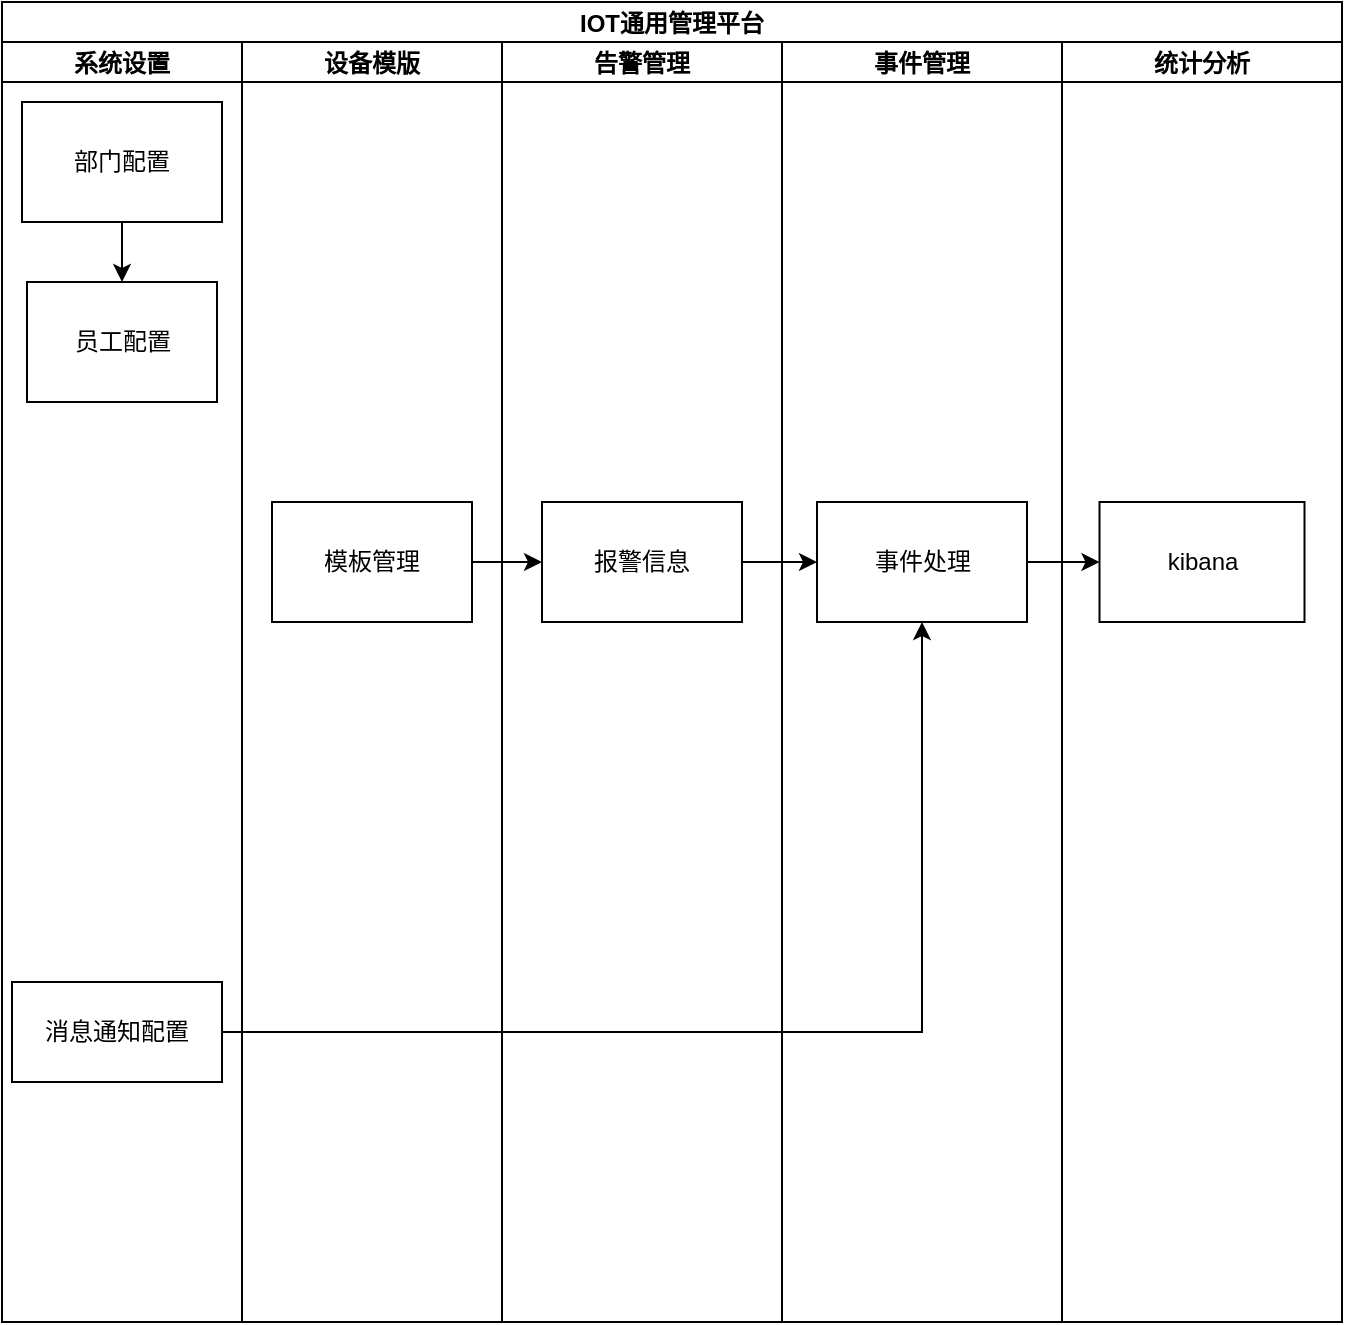 <mxfile version="17.4.0" type="github">
  <diagram id="q9UrEvC_dNN4-reGY-YF" name="第 1 页">
    <mxGraphModel dx="1989" dy="1039" grid="1" gridSize="10" guides="1" tooltips="1" connect="1" arrows="1" fold="1" page="1" pageScale="1" pageWidth="827" pageHeight="1169" math="0" shadow="0">
      <root>
        <mxCell id="0" />
        <mxCell id="1" parent="0" />
        <mxCell id="6W5VXJktoGSDrMuBD9_8-5" value="IOT通用管理平台" style="swimlane;childLayout=stackLayout;resizeParent=1;resizeParentMax=0;startSize=20;" parent="1" vertex="1">
          <mxGeometry x="60" y="140" width="670" height="660" as="geometry" />
        </mxCell>
        <mxCell id="6W5VXJktoGSDrMuBD9_8-6" value="系统设置" style="swimlane;startSize=20;" parent="6W5VXJktoGSDrMuBD9_8-5" vertex="1">
          <mxGeometry y="20" width="120" height="640" as="geometry" />
        </mxCell>
        <mxCell id="6W5VXJktoGSDrMuBD9_8-12" style="edgeStyle=orthogonalEdgeStyle;rounded=0;orthogonalLoop=1;jettySize=auto;html=1;exitX=0.5;exitY=1;exitDx=0;exitDy=0;entryX=0.5;entryY=0;entryDx=0;entryDy=0;" parent="6W5VXJktoGSDrMuBD9_8-6" source="6W5VXJktoGSDrMuBD9_8-9" target="6W5VXJktoGSDrMuBD9_8-11" edge="1">
          <mxGeometry relative="1" as="geometry" />
        </mxCell>
        <mxCell id="6W5VXJktoGSDrMuBD9_8-9" value="部门配置" style="whiteSpace=wrap;html=1;" parent="6W5VXJktoGSDrMuBD9_8-6" vertex="1">
          <mxGeometry x="10" y="30" width="100" height="60" as="geometry" />
        </mxCell>
        <mxCell id="6W5VXJktoGSDrMuBD9_8-11" value="员工配置" style="whiteSpace=wrap;html=1;" parent="6W5VXJktoGSDrMuBD9_8-6" vertex="1">
          <mxGeometry x="12.5" y="120" width="95" height="60" as="geometry" />
        </mxCell>
        <mxCell id="6W5VXJktoGSDrMuBD9_8-37" value="消息通知配置" style="whiteSpace=wrap;html=1;" parent="6W5VXJktoGSDrMuBD9_8-6" vertex="1">
          <mxGeometry x="5" y="470" width="105" height="50" as="geometry" />
        </mxCell>
        <mxCell id="6W5VXJktoGSDrMuBD9_8-7" value="设备模版" style="swimlane;startSize=20;" parent="6W5VXJktoGSDrMuBD9_8-5" vertex="1">
          <mxGeometry x="120" y="20" width="130" height="640" as="geometry" />
        </mxCell>
        <mxCell id="6W5VXJktoGSDrMuBD9_8-16" value="模板管理" style="whiteSpace=wrap;html=1;" parent="6W5VXJktoGSDrMuBD9_8-7" vertex="1">
          <mxGeometry x="15" y="230" width="100" height="60" as="geometry" />
        </mxCell>
        <mxCell id="6W5VXJktoGSDrMuBD9_8-28" value="告警管理" style="swimlane;startSize=20;" parent="6W5VXJktoGSDrMuBD9_8-5" vertex="1">
          <mxGeometry x="250" y="20" width="140" height="640" as="geometry" />
        </mxCell>
        <mxCell id="6W5VXJktoGSDrMuBD9_8-26" value="报警信息" style="whiteSpace=wrap;html=1;" parent="6W5VXJktoGSDrMuBD9_8-28" vertex="1">
          <mxGeometry x="20" y="230" width="100" height="60" as="geometry" />
        </mxCell>
        <mxCell id="6W5VXJktoGSDrMuBD9_8-30" value="事件管理" style="swimlane;startSize=20;" parent="6W5VXJktoGSDrMuBD9_8-5" vertex="1">
          <mxGeometry x="390" y="20" width="140" height="640" as="geometry" />
        </mxCell>
        <mxCell id="6W5VXJktoGSDrMuBD9_8-31" value="事件处理" style="whiteSpace=wrap;html=1;" parent="6W5VXJktoGSDrMuBD9_8-30" vertex="1">
          <mxGeometry x="17.5" y="230" width="105" height="60" as="geometry" />
        </mxCell>
        <mxCell id="6W5VXJktoGSDrMuBD9_8-35" value="统计分析" style="swimlane;startSize=20;" parent="6W5VXJktoGSDrMuBD9_8-5" vertex="1">
          <mxGeometry x="530" y="20" width="140" height="640" as="geometry" />
        </mxCell>
        <mxCell id="6W5VXJktoGSDrMuBD9_8-36" value="kibana" style="whiteSpace=wrap;html=1;" parent="6W5VXJktoGSDrMuBD9_8-35" vertex="1">
          <mxGeometry x="18.75" y="230" width="102.5" height="60" as="geometry" />
        </mxCell>
        <mxCell id="6W5VXJktoGSDrMuBD9_8-38" style="edgeStyle=orthogonalEdgeStyle;rounded=0;jumpStyle=arc;orthogonalLoop=1;jettySize=auto;html=1;exitX=1;exitY=0.5;exitDx=0;exitDy=0;entryX=0.5;entryY=1;entryDx=0;entryDy=0;" parent="6W5VXJktoGSDrMuBD9_8-5" source="6W5VXJktoGSDrMuBD9_8-37" target="6W5VXJktoGSDrMuBD9_8-31" edge="1">
          <mxGeometry relative="1" as="geometry" />
        </mxCell>
        <mxCell id="xLBZNAY5NZvRFPIOG6ir-1" style="edgeStyle=orthogonalEdgeStyle;rounded=0;orthogonalLoop=1;jettySize=auto;html=1;exitX=1;exitY=0.5;exitDx=0;exitDy=0;" edge="1" parent="6W5VXJktoGSDrMuBD9_8-5" source="6W5VXJktoGSDrMuBD9_8-26" target="6W5VXJktoGSDrMuBD9_8-31">
          <mxGeometry relative="1" as="geometry" />
        </mxCell>
        <mxCell id="xLBZNAY5NZvRFPIOG6ir-2" style="edgeStyle=orthogonalEdgeStyle;rounded=0;orthogonalLoop=1;jettySize=auto;html=1;exitX=1;exitY=0.5;exitDx=0;exitDy=0;entryX=0;entryY=0.5;entryDx=0;entryDy=0;" edge="1" parent="6W5VXJktoGSDrMuBD9_8-5" source="6W5VXJktoGSDrMuBD9_8-16" target="6W5VXJktoGSDrMuBD9_8-26">
          <mxGeometry relative="1" as="geometry" />
        </mxCell>
        <mxCell id="xLBZNAY5NZvRFPIOG6ir-4" style="edgeStyle=orthogonalEdgeStyle;rounded=0;orthogonalLoop=1;jettySize=auto;html=1;exitX=1;exitY=0.5;exitDx=0;exitDy=0;entryX=0;entryY=0.5;entryDx=0;entryDy=0;" edge="1" parent="6W5VXJktoGSDrMuBD9_8-5" source="6W5VXJktoGSDrMuBD9_8-31" target="6W5VXJktoGSDrMuBD9_8-36">
          <mxGeometry relative="1" as="geometry" />
        </mxCell>
      </root>
    </mxGraphModel>
  </diagram>
</mxfile>
